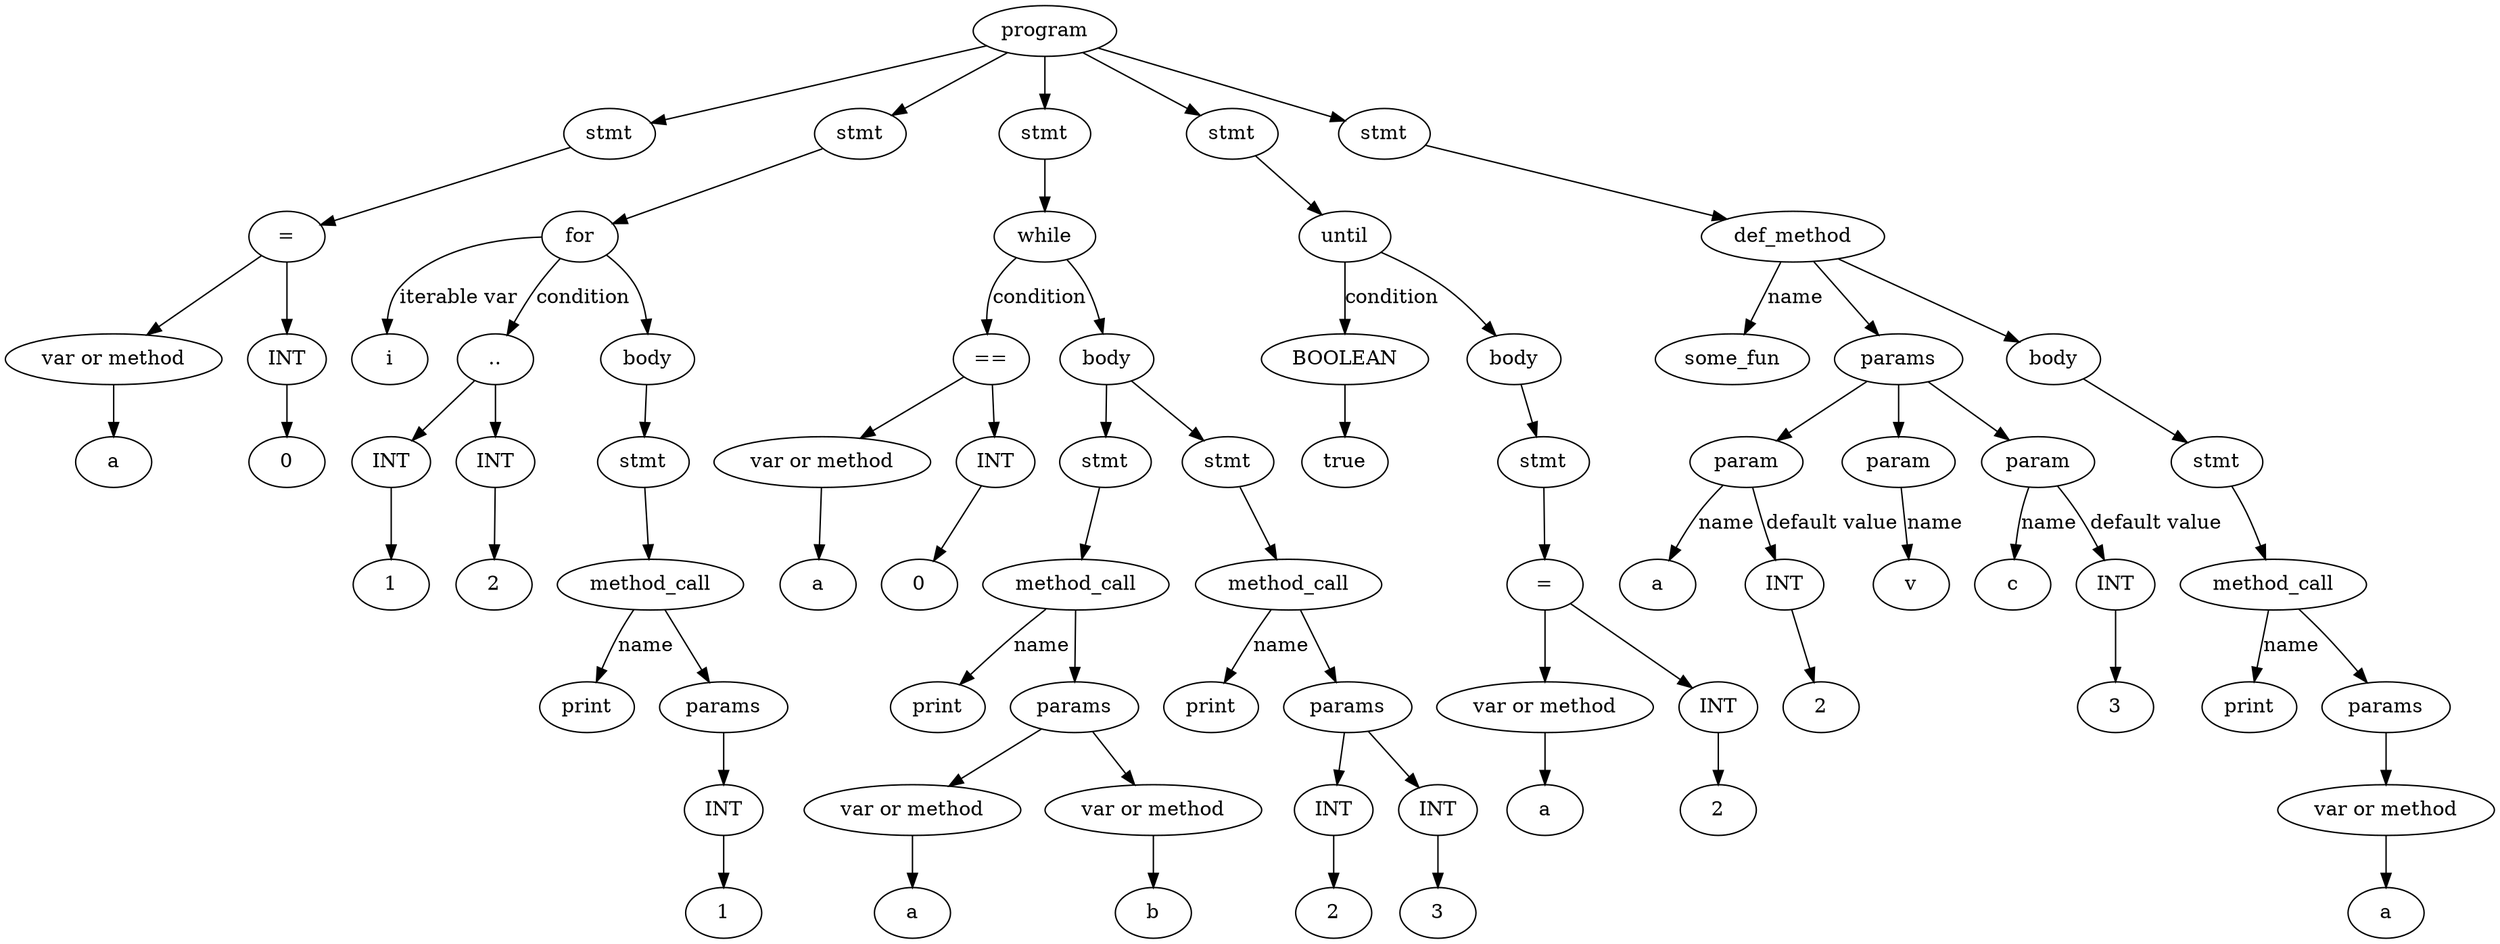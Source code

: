 digraph G {
Id00B442E8 [label="program"]
Id00B304D0 [label="stmt"]
Id00B3F048 [label="="]
Id00B39B00 [label="var or method"]
IdVal00B39B00 [label="a"]
Id00B39B00->IdVal00B39B00
Id00B39B50 [label="INT"]
IdVal00B39B50 [label="0"]
Id00B39B50->IdVal00B39B50
Id00B3F048->Id00B39B00
Id00B3F048->Id00B39B50
Id00B304D0->Id00B3F048
Id00B442E8->Id00B304D0
Id00B42270 [label="stmt"]
Id00B42C40 [label="for"]
IdItersName00B42C40 [label="i"]
Id00B42C40->IdItersName00B42C40  [label="iterable var"]
Id00B42310 [label=".."]
Id00B42770 [label="INT"]
IdVal00B42770 [label="1"]
Id00B42770->IdVal00B42770
Id00B41FF0 [label="INT"]
IdVal00B41FF0 [label="2"]
Id00B41FF0->IdVal00B41FF0
Id00B42310->Id00B42770
Id00B42310->Id00B41FF0
Id00B42C40->Id00B42310  [label="condition"]
IdBody00B42C40 [label="body"]
Id00B424F0 [label="stmt"]
Id00B424A0 [label="method_call"]
IdMethodNameVal00B424A0 [label="print"]
Id00B424A0->IdMethodNameVal00B424A0 [label="name"]
Id00B42BD0 [label="params"]
Id00B424A0->Id00B42BD0
Id00B42090 [label="INT"]
IdVal00B42090 [label="1"]
Id00B42090->IdVal00B42090
Id00B42BD0->Id00B42090
Id00B424F0->Id00B424A0
IdBody00B42C40->Id00B424F0
Id00B42C40->IdBody00B42C40
Id00B42270->Id00B42C40
Id00B442E8->Id00B42270
Id00B426D0 [label="stmt"]
Id00B42E10 [label="while"]
Id00B420E0 [label="=="]
Id00B42040 [label="var or method"]
IdVal00B42040 [label="a"]
Id00B42040->IdVal00B42040
Id00B42400 [label="INT"]
IdVal00B42400 [label="0"]
Id00B42400->IdVal00B42400
Id00B420E0->Id00B42040
Id00B420E0->Id00B42400
Id00B42E10->Id00B420E0 [label="condition"]
Id00B42DB0 [label="body"]
Id00B42E10->Id00B42DB0
Id00B42540 [label="stmt"]
Id00B42360 [label="method_call"]
IdMethodNameVal00B42360 [label="print"]
Id00B42360->IdMethodNameVal00B42360 [label="name"]
Id00B42D10 [label="params"]
Id00B42360->Id00B42D10
Id00B42590 [label="var or method"]
IdVal00B42590 [label="a"]
Id00B42590->IdVal00B42590
Id00B42D10->Id00B42590
Id00B422C0 [label="var or method"]
IdVal00B422C0 [label="b"]
Id00B422C0->IdVal00B422C0
Id00B42D10->Id00B422C0
Id00B42540->Id00B42360
Id00B42DB0->Id00B42540
Id00B42680 [label="stmt"]
Id00B42630 [label="method_call"]
IdMethodNameVal00B42630 [label="print"]
Id00B42630->IdMethodNameVal00B42630 [label="name"]
Id00B43120 [label="params"]
Id00B42630->Id00B43120
Id00B425E0 [label="INT"]
IdVal00B425E0 [label="2"]
Id00B425E0->IdVal00B425E0
Id00B43120->Id00B425E0
Id00B42450 [label="INT"]
IdVal00B42450 [label="3"]
Id00B42450->IdVal00B42450
Id00B43120->Id00B42450
Id00B42680->Id00B42630
Id00B42DB0->Id00B42680
Id00B426D0->Id00B42E10
Id00B442E8->Id00B426D0
Id00B42220 [label="stmt"]
Id00B43040 [label="until"]
Id00B423B0 [label="BOOLEAN"]
IdVal00B423B0 [label="true"]
Id00B423B0->IdVal00B423B0
Id00B43040->Id00B423B0 [label="condition"]
Id00B43008 [label="body"]
Id00B43040->Id00B43008
Id00B421D0 [label="stmt"]
Id00B42180 [label="="]
Id00B42130 [label="var or method"]
IdVal00B42130 [label="a"]
Id00B42130->IdVal00B42130
Id00B42720 [label="INT"]
IdVal00B42720 [label="2"]
Id00B42720->IdVal00B42720
Id00B42180->Id00B42130
Id00B42180->Id00B42720
Id00B421D0->Id00B42180
Id00B43008->Id00B421D0
Id00B42220->Id00B43040
Id00B442E8->Id00B42220
Id00B43780 [label="stmt"]
Id00B43190 [label="def_method"]
IdName00B43190 [label="some_fun"]
Id00B43190->IdName00B43190 [label = "name"]
Id00B42E48 [label="params"]
Id00B42EB8 [label="param"]
Id00B42E48->Id00B42EB8
IdNameVal00B42EB8 [label="a"]
Id00B42EB8->IdNameVal00B42EB8 [label="name"]
Id00B43B40 [label="INT"]
IdVal00B43B40 [label="2"]
Id00B43B40->IdVal00B43B40
Id00B42EB8->Id00B43B40 [label="default value"]
Id00B43078 [label="param"]
Id00B42E48->Id00B43078
IdNameVal00B43078 [label="v"]
Id00B43078->IdNameVal00B43078 [label="name"]
Id00B430B0 [label="param"]
Id00B42E48->Id00B430B0
IdNameVal00B430B0 [label="c"]
Id00B430B0->IdNameVal00B430B0 [label="name"]
Id00B437D0 [label="INT"]
IdVal00B437D0 [label="3"]
Id00B437D0->IdVal00B437D0
Id00B430B0->Id00B437D0 [label="default value"]
Id00B43190->Id00B42E48
Id00B42F98 [label="body"]
Id00B43C30 [label="stmt"]
Id00B43320 [label="method_call"]
IdMethodNameVal00B43320 [label="print"]
Id00B43320->IdMethodNameVal00B43320 [label="name"]
Id00B42F28 [label="params"]
Id00B43320->Id00B42F28
Id00B43820 [label="var or method"]
IdVal00B43820 [label="a"]
Id00B43820->IdVal00B43820
Id00B42F28->Id00B43820
Id00B43C30->Id00B43320
Id00B42F98->Id00B43C30
Id00B43190->Id00B42F98
Id00B43780->Id00B43190
Id00B442E8->Id00B43780
}